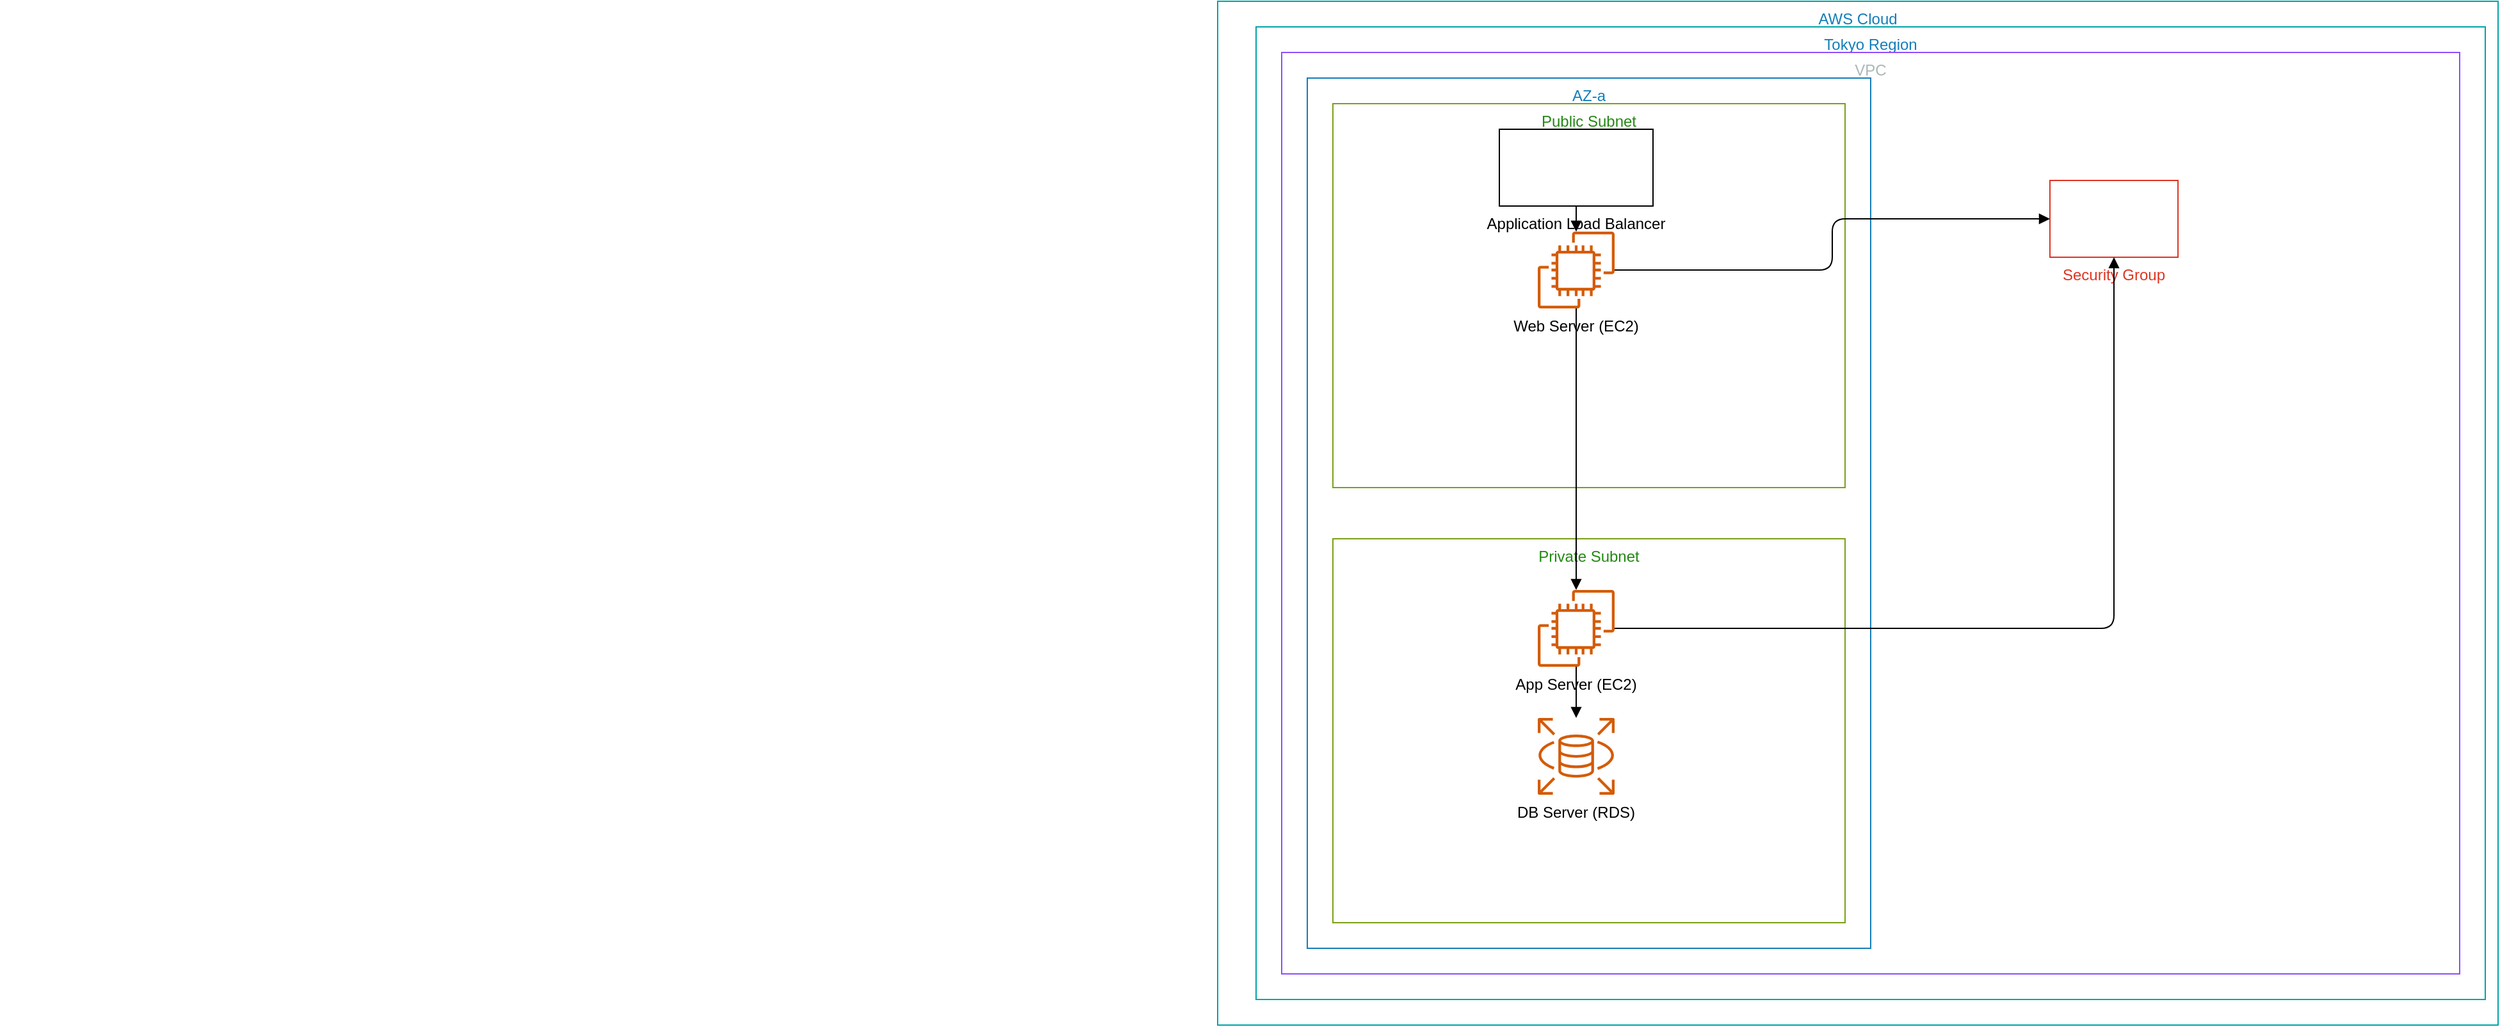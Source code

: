 <mxfile version="28.2.5">
  <diagram name="AWS Architecture" id="GGDEE1TwLOAhYgXDWXzb">
    <mxGraphModel dx="660" dy="774" grid="1" gridSize="10" guides="1" tooltips="1" connect="1" arrows="1" fold="1" page="1" pageScale="1" pageWidth="827" pageHeight="1169" math="0" shadow="0">
      <root>
        <mxCell id="0" />
        <mxCell id="1" parent="0" />
        <mxCell id="bKrgSJHGDpncRiMMZAHf-26" value="" style="rounded=0;whiteSpace=wrap;html=1;fillColor=none;strokeColor=# 666666;" parent="1" vertex="1">
          <mxGeometry x="280" y="1110" width="780" height="110" as="geometry" />
        </mxCell>
        <mxCell id="bKrgSJHGDpncRiMMZAHf-64" value="AWS Cloud" style="group;fillColor=none;strokeColor=#00A4A6;fontColor=#147EBA;" parent="1" vertex="1">
          <mxGeometry x="1230" y="640" width="1000" height="800" as="geometry" />
        </mxCell>
        <mxCell id="bKrgSJHGDpncRiMMZAHf-65" value="Tokyo Region" style="group;fillColor=none;strokeColor=#00A4A6;fontColor=#147EBA;" parent="bKrgSJHGDpncRiMMZAHf-64" vertex="1">
          <mxGeometry x="30" y="20" width="960" height="760" as="geometry" />
        </mxCell>
        <mxCell id="bKrgSJHGDpncRiMMZAHf-66" value="VPC" style="group;fillColor=none;strokeColor=#8C4FFF;fontColor=#AAB7B8;" parent="bKrgSJHGDpncRiMMZAHf-65" vertex="1">
          <mxGeometry x="20" y="20" width="920" height="720" as="geometry" />
        </mxCell>
        <mxCell id="bKrgSJHGDpncRiMMZAHf-67" value="AZ-a" style="group;fillColor=none;strokeColor=#147EBA;fontColor=#147EBA;" parent="bKrgSJHGDpncRiMMZAHf-66" vertex="1">
          <mxGeometry x="20" y="20" width="440" height="680" as="geometry" />
        </mxCell>
        <mxCell id="bKrgSJHGDpncRiMMZAHf-68" value="Public Subnet" style="group;fillColor=none;strokeColor=#7AA116;fontColor=#248814;" parent="bKrgSJHGDpncRiMMZAHf-67" vertex="1">
          <mxGeometry x="20" y="20" width="400" height="300" as="geometry" />
        </mxCell>
        <mxCell id="bKrgSJHGDpncRiMMZAHf-69" value="Application Load Balancer" style="shape=mxgraph.aws4.applicationLoadBalancer;sketch=0;outlineConnect=0;verticalLabelPosition=bottom;verticalAlign=top;" parent="bKrgSJHGDpncRiMMZAHf-68" vertex="1">
          <mxGeometry x="130" y="20" width="120" height="60" as="geometry" />
        </mxCell>
        <mxCell id="bKrgSJHGDpncRiMMZAHf-70" value="Web Server (EC2)" style="shape=mxgraph.aws4.ec2;fillColor=#D45B07;sketch=0;outlineConnect=0;verticalLabelPosition=bottom;verticalAlign=top;" parent="bKrgSJHGDpncRiMMZAHf-68" vertex="1">
          <mxGeometry x="140" y="100" width="100" height="60" as="geometry" />
        </mxCell>
        <mxCell id="bKrgSJHGDpncRiMMZAHf-75" style="edgeStyle=orthogonalEdgeStyle;rounded=1;orthogonalLoop=1;strokeWidth=1;endArrow=block;" parent="bKrgSJHGDpncRiMMZAHf-68" source="bKrgSJHGDpncRiMMZAHf-69" target="bKrgSJHGDpncRiMMZAHf-70" edge="1">
          <mxGeometry relative="1" as="geometry" />
        </mxCell>
        <mxCell id="bKrgSJHGDpncRiMMZAHf-71" value="Private Subnet" style="group;fillColor=none;strokeColor=#7AA116;fontColor=#248814;" parent="bKrgSJHGDpncRiMMZAHf-67" vertex="1">
          <mxGeometry x="20" y="360" width="400" height="300" as="geometry" />
        </mxCell>
        <mxCell id="bKrgSJHGDpncRiMMZAHf-72" value="App Server (EC2)" style="shape=mxgraph.aws4.ec2;fillColor=#D45B07;sketch=0;outlineConnect=0;verticalLabelPosition=bottom;verticalAlign=top;" parent="bKrgSJHGDpncRiMMZAHf-71" vertex="1">
          <mxGeometry x="140" y="40" width="100" height="60" as="geometry" />
        </mxCell>
        <mxCell id="bKrgSJHGDpncRiMMZAHf-73" value="DB Server (RDS)" style="shape=mxgraph.aws4.rds;fillColor=#D45B07;sketch=0;outlineConnect=0;verticalLabelPosition=bottom;verticalAlign=top;" parent="bKrgSJHGDpncRiMMZAHf-71" vertex="1">
          <mxGeometry x="140" y="140" width="100" height="60" as="geometry" />
        </mxCell>
        <mxCell id="bKrgSJHGDpncRiMMZAHf-77" style="edgeStyle=orthogonalEdgeStyle;rounded=1;orthogonalLoop=1;strokeWidth=1;endArrow=block;" parent="bKrgSJHGDpncRiMMZAHf-71" source="bKrgSJHGDpncRiMMZAHf-72" target="bKrgSJHGDpncRiMMZAHf-73" edge="1">
          <mxGeometry relative="1" as="geometry" />
        </mxCell>
        <mxCell id="bKrgSJHGDpncRiMMZAHf-76" style="edgeStyle=orthogonalEdgeStyle;rounded=1;orthogonalLoop=1;strokeWidth=1;endArrow=block;" parent="bKrgSJHGDpncRiMMZAHf-67" source="bKrgSJHGDpncRiMMZAHf-70" target="bKrgSJHGDpncRiMMZAHf-72" edge="1">
          <mxGeometry relative="1" as="geometry" />
        </mxCell>
        <mxCell id="bKrgSJHGDpncRiMMZAHf-74" value="Security Group" style="shape=mxgraph.aws4.securityGroup;strokeColor=#DD3522;fontColor=#DD3522;sketch=0;outlineConnect=0;verticalLabelPosition=bottom;verticalAlign=top;" parent="bKrgSJHGDpncRiMMZAHf-66" vertex="1">
          <mxGeometry x="600" y="100" width="100" height="60" as="geometry" />
        </mxCell>
        <mxCell id="bKrgSJHGDpncRiMMZAHf-78" style="edgeStyle=orthogonalEdgeStyle;rounded=1;orthogonalLoop=1;strokeWidth=1;endArrow=block;" parent="bKrgSJHGDpncRiMMZAHf-66" source="bKrgSJHGDpncRiMMZAHf-70" target="bKrgSJHGDpncRiMMZAHf-74" edge="1">
          <mxGeometry relative="1" as="geometry" />
        </mxCell>
        <mxCell id="bKrgSJHGDpncRiMMZAHf-79" style="edgeStyle=orthogonalEdgeStyle;rounded=1;orthogonalLoop=1;strokeWidth=1;endArrow=block;" parent="bKrgSJHGDpncRiMMZAHf-66" source="bKrgSJHGDpncRiMMZAHf-72" target="bKrgSJHGDpncRiMMZAHf-74" edge="1">
          <mxGeometry relative="1" as="geometry" />
        </mxCell>
      </root>
    </mxGraphModel>
  </diagram>
</mxfile>
